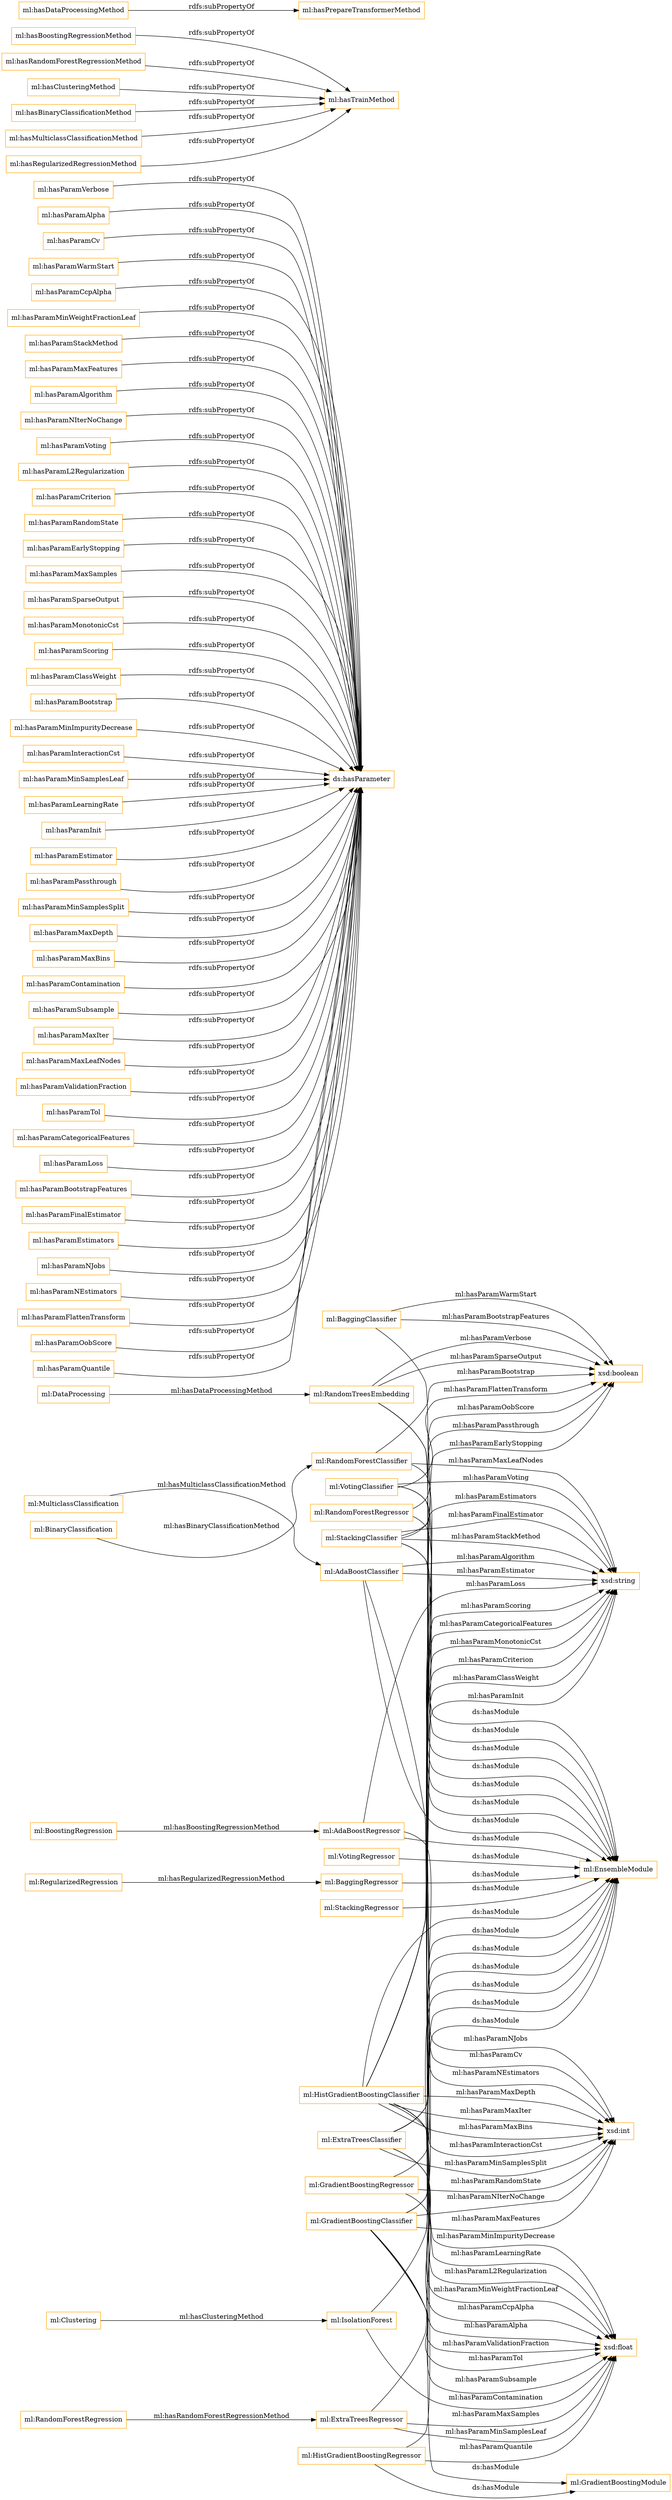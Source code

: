 digraph ar2dtool_diagram { 
rankdir=LR;
size="1501"
node [shape = rectangle, color="orange"]; "ml:EnsembleModule" "ml:GradientBoostingModule" "ml:ExtraTreesClassifier" "ml:VotingRegressor" "ml:VotingClassifier" "ml:Clustering" "ml:BinaryClassification" "ml:IsolationForest" "ml:StackingRegressor" "ml:DataProcessing" "ml:HistGradientBoostingRegressor" "ml:MulticlassClassification" "ml:StackingClassifier" "ml:RandomForestRegression" "ml:GradientBoostingClassifier" "ml:BaggingClassifier" "ml:AdaBoostClassifier" "ml:AdaBoostRegressor" "ml:BoostingRegression" "ml:RandomForestClassifier" "ml:GradientBoostingRegressor" "ml:BaggingRegressor" "ml:RandomForestRegressor" "ml:RandomTreesEmbedding" "ml:ExtraTreesRegressor" "ml:RegularizedRegression" "ml:HistGradientBoostingClassifier" ; /*classes style*/
	"ml:hasParamVerbose" -> "ds:hasParameter" [ label = "rdfs:subPropertyOf" ];
	"ml:GradientBoostingClassifier" -> "ml:EnsembleModule" [ label = "ds:hasModule" ];
	"ml:hasParamAlpha" -> "ds:hasParameter" [ label = "rdfs:subPropertyOf" ];
	"ml:hasParamCv" -> "ds:hasParameter" [ label = "rdfs:subPropertyOf" ];
	"ml:hasParamWarmStart" -> "ds:hasParameter" [ label = "rdfs:subPropertyOf" ];
	"ml:hasBoostingRegressionMethod" -> "ml:hasTrainMethod" [ label = "rdfs:subPropertyOf" ];
	"ml:hasParamCcpAlpha" -> "ds:hasParameter" [ label = "rdfs:subPropertyOf" ];
	"ml:hasParamMinWeightFractionLeaf" -> "ds:hasParameter" [ label = "rdfs:subPropertyOf" ];
	"ml:hasParamStackMethod" -> "ds:hasParameter" [ label = "rdfs:subPropertyOf" ];
	"ml:hasParamMaxFeatures" -> "ds:hasParameter" [ label = "rdfs:subPropertyOf" ];
	"ml:hasParamAlgorithm" -> "ds:hasParameter" [ label = "rdfs:subPropertyOf" ];
	"ml:hasParamNIterNoChange" -> "ds:hasParameter" [ label = "rdfs:subPropertyOf" ];
	"ml:RandomForestClassifier" -> "ml:EnsembleModule" [ label = "ds:hasModule" ];
	"ml:ExtraTreesRegressor" -> "ml:EnsembleModule" [ label = "ds:hasModule" ];
	"ml:hasRandomForestRegressionMethod" -> "ml:hasTrainMethod" [ label = "rdfs:subPropertyOf" ];
	"ml:hasDataProcessingMethod" -> "ml:hasPrepareTransformerMethod" [ label = "rdfs:subPropertyOf" ];
	"ml:hasParamVoting" -> "ds:hasParameter" [ label = "rdfs:subPropertyOf" ];
	"ml:hasParamL2Regularization" -> "ds:hasParameter" [ label = "rdfs:subPropertyOf" ];
	"ml:BaggingClassifier" -> "ml:EnsembleModule" [ label = "ds:hasModule" ];
	"ml:BaggingRegressor" -> "ml:EnsembleModule" [ label = "ds:hasModule" ];
	"ml:AdaBoostRegressor" -> "ml:EnsembleModule" [ label = "ds:hasModule" ];
	"ml:hasParamCriterion" -> "ds:hasParameter" [ label = "rdfs:subPropertyOf" ];
	"ml:hasParamRandomState" -> "ds:hasParameter" [ label = "rdfs:subPropertyOf" ];
	"ml:hasParamEarlyStopping" -> "ds:hasParameter" [ label = "rdfs:subPropertyOf" ];
	"ml:AdaBoostClassifier" -> "ml:EnsembleModule" [ label = "ds:hasModule" ];
	"ml:hasParamMaxSamples" -> "ds:hasParameter" [ label = "rdfs:subPropertyOf" ];
	"ml:VotingRegressor" -> "ml:EnsembleModule" [ label = "ds:hasModule" ];
	"ml:RandomTreesEmbedding" -> "ml:EnsembleModule" [ label = "ds:hasModule" ];
	"ml:hasParamSparseOutput" -> "ds:hasParameter" [ label = "rdfs:subPropertyOf" ];
	"ml:hasParamMonotonicCst" -> "ds:hasParameter" [ label = "rdfs:subPropertyOf" ];
	"ml:hasParamScoring" -> "ds:hasParameter" [ label = "rdfs:subPropertyOf" ];
	"ml:hasParamClassWeight" -> "ds:hasParameter" [ label = "rdfs:subPropertyOf" ];
	"ml:hasClusteringMethod" -> "ml:hasTrainMethod" [ label = "rdfs:subPropertyOf" ];
	"ml:hasParamBootstrap" -> "ds:hasParameter" [ label = "rdfs:subPropertyOf" ];
	"ml:hasParamMinImpurityDecrease" -> "ds:hasParameter" [ label = "rdfs:subPropertyOf" ];
	"ml:hasParamInteractionCst" -> "ds:hasParameter" [ label = "rdfs:subPropertyOf" ];
	"ml:hasParamMinSamplesLeaf" -> "ds:hasParameter" [ label = "rdfs:subPropertyOf" ];
	"ml:StackingRegressor" -> "ml:EnsembleModule" [ label = "ds:hasModule" ];
	"ml:hasParamLearningRate" -> "ds:hasParameter" [ label = "rdfs:subPropertyOf" ];
	"ml:hasParamInit" -> "ds:hasParameter" [ label = "rdfs:subPropertyOf" ];
	"ml:IsolationForest" -> "ml:EnsembleModule" [ label = "ds:hasModule" ];
	"ml:hasParamEstimator" -> "ds:hasParameter" [ label = "rdfs:subPropertyOf" ];
	"ml:hasParamPassthrough" -> "ds:hasParameter" [ label = "rdfs:subPropertyOf" ];
	"ml:hasParamMinSamplesSplit" -> "ds:hasParameter" [ label = "rdfs:subPropertyOf" ];
	"ml:hasParamMaxDepth" -> "ds:hasParameter" [ label = "rdfs:subPropertyOf" ];
	"ml:hasParamMaxBins" -> "ds:hasParameter" [ label = "rdfs:subPropertyOf" ];
	"ml:HistGradientBoostingClassifier" -> "ml:GradientBoostingModule" [ label = "ds:hasModule" ];
	"ml:HistGradientBoostingClassifier" -> "ml:EnsembleModule" [ label = "ds:hasModule" ];
	"ml:hasParamContamination" -> "ds:hasParameter" [ label = "rdfs:subPropertyOf" ];
	"ml:ExtraTreesClassifier" -> "ml:EnsembleModule" [ label = "ds:hasModule" ];
	"ml:hasParamSubsample" -> "ds:hasParameter" [ label = "rdfs:subPropertyOf" ];
	"ml:hasParamMaxIter" -> "ds:hasParameter" [ label = "rdfs:subPropertyOf" ];
	"ml:hasBinaryClassificationMethod" -> "ml:hasTrainMethod" [ label = "rdfs:subPropertyOf" ];
	"ml:hasParamMaxLeafNodes" -> "ds:hasParameter" [ label = "rdfs:subPropertyOf" ];
	"ml:StackingClassifier" -> "ml:EnsembleModule" [ label = "ds:hasModule" ];
	"ml:VotingClassifier" -> "ml:EnsembleModule" [ label = "ds:hasModule" ];
	"ml:hasParamValidationFraction" -> "ds:hasParameter" [ label = "rdfs:subPropertyOf" ];
	"ml:hasParamTol" -> "ds:hasParameter" [ label = "rdfs:subPropertyOf" ];
	"ml:hasMulticlassClassificationMethod" -> "ml:hasTrainMethod" [ label = "rdfs:subPropertyOf" ];
	"ml:hasParamCategoricalFeatures" -> "ds:hasParameter" [ label = "rdfs:subPropertyOf" ];
	"ml:hasParamLoss" -> "ds:hasParameter" [ label = "rdfs:subPropertyOf" ];
	"ml:GradientBoostingRegressor" -> "ml:EnsembleModule" [ label = "ds:hasModule" ];
	"ml:hasParamBootstrapFeatures" -> "ds:hasParameter" [ label = "rdfs:subPropertyOf" ];
	"ml:hasParamFinalEstimator" -> "ds:hasParameter" [ label = "rdfs:subPropertyOf" ];
	"ml:RandomForestRegressor" -> "ml:EnsembleModule" [ label = "ds:hasModule" ];
	"ml:hasRegularizedRegressionMethod" -> "ml:hasTrainMethod" [ label = "rdfs:subPropertyOf" ];
	"ml:hasParamEstimators" -> "ds:hasParameter" [ label = "rdfs:subPropertyOf" ];
	"ml:hasParamNJobs" -> "ds:hasParameter" [ label = "rdfs:subPropertyOf" ];
	"ml:hasParamNEstimators" -> "ds:hasParameter" [ label = "rdfs:subPropertyOf" ];
	"ml:hasParamFlattenTransform" -> "ds:hasParameter" [ label = "rdfs:subPropertyOf" ];
	"ml:HistGradientBoostingRegressor" -> "ml:GradientBoostingModule" [ label = "ds:hasModule" ];
	"ml:HistGradientBoostingRegressor" -> "ml:EnsembleModule" [ label = "ds:hasModule" ];
	"ml:hasParamOobScore" -> "ds:hasParameter" [ label = "rdfs:subPropertyOf" ];
	"ml:hasParamQuantile" -> "ds:hasParameter" [ label = "rdfs:subPropertyOf" ];
	"ml:ExtraTreesClassifier" -> "xsd:string" [ label = "ml:hasParamCriterion" ];
	"ml:ExtraTreesClassifier" -> "xsd:float" [ label = "ml:hasParamCcpAlpha" ];
	"ml:HistGradientBoostingClassifier" -> "xsd:float" [ label = "ml:hasParamL2Regularization" ];
	"ml:RandomForestClassifier" -> "xsd:boolean" [ label = "ml:hasParamBootstrap" ];
	"ml:GradientBoostingClassifier" -> "xsd:float" [ label = "ml:hasParamValidationFraction" ];
	"ml:IsolationForest" -> "xsd:float" [ label = "ml:hasParamContamination" ];
	"ml:RandomForestRegressor" -> "xsd:boolean" [ label = "ml:hasParamOobScore" ];
	"ml:StackingClassifier" -> "xsd:string" [ label = "ml:hasParamFinalEstimator" ];
	"ml:ExtraTreesClassifier" -> "xsd:float" [ label = "ml:hasParamMinWeightFractionLeaf" ];
	"ml:ExtraTreesClassifier" -> "xsd:int" [ label = "ml:hasParamMinSamplesSplit" ];
	"ml:HistGradientBoostingRegressor" -> "xsd:float" [ label = "ml:hasParamQuantile" ];
	"ml:GradientBoostingRegressor" -> "xsd:float" [ label = "ml:hasParamAlpha" ];
	"ml:StackingClassifier" -> "xsd:int" [ label = "ml:hasParamCv" ];
	"ml:HistGradientBoostingClassifier" -> "xsd:string" [ label = "ml:hasParamScoring" ];
	"ml:VotingClassifier" -> "xsd:boolean" [ label = "ml:hasParamFlattenTransform" ];
	"ml:HistGradientBoostingClassifier" -> "xsd:boolean" [ label = "ml:hasParamEarlyStopping" ];
	"ml:GradientBoostingClassifier" -> "xsd:int" [ label = "ml:hasParamNIterNoChange" ];
	"ml:AdaBoostClassifier" -> "xsd:float" [ label = "ml:hasParamLearningRate" ];
	"ml:GradientBoostingClassifier" -> "xsd:float" [ label = "ml:hasParamSubsample" ];
	"ml:StackingClassifier" -> "xsd:string" [ label = "ml:hasParamStackMethod" ];
	"ml:ExtraTreesRegressor" -> "xsd:float" [ label = "ml:hasParamMaxSamples" ];
	"ml:GradientBoostingClassifier" -> "xsd:int" [ label = "ml:hasParamMaxFeatures" ];
	"ml:RandomTreesEmbedding" -> "xsd:boolean" [ label = "ml:hasParamSparseOutput" ];
	"ml:GradientBoostingClassifier" -> "xsd:string" [ label = "ml:hasParamInit" ];
	"ml:HistGradientBoostingClassifier" -> "xsd:string" [ label = "ml:hasParamCategoricalFeatures" ];
	"ml:HistGradientBoostingClassifier" -> "xsd:int" [ label = "ml:hasParamInteractionCst" ];
	"ml:VotingClassifier" -> "xsd:int" [ label = "ml:hasParamNJobs" ];
	"ml:StackingClassifier" -> "xsd:string" [ label = "ml:hasParamEstimators" ];
	"ml:HistGradientBoostingClassifier" -> "xsd:int" [ label = "ml:hasParamMaxBins" ];
	"ml:DataProcessing" -> "ml:RandomTreesEmbedding" [ label = "ml:hasDataProcessingMethod" ];
	"ml:HistGradientBoostingClassifier" -> "xsd:int" [ label = "ml:hasParamMaxDepth" ];
	"ml:AdaBoostClassifier" -> "xsd:string" [ label = "ml:hasParamAlgorithm" ];
	"ml:GradientBoostingClassifier" -> "xsd:float" [ label = "ml:hasParamTol" ];
	"ml:StackingClassifier" -> "xsd:boolean" [ label = "ml:hasParamPassthrough" ];
	"ml:VotingClassifier" -> "xsd:string" [ label = "ml:hasParamVoting" ];
	"ml:RegularizedRegression" -> "ml:BaggingRegressor" [ label = "ml:hasRegularizedRegressionMethod" ];
	"ml:AdaBoostRegressor" -> "xsd:string" [ label = "ml:hasParamLoss" ];
	"ml:HistGradientBoostingClassifier" -> "xsd:string" [ label = "ml:hasParamMonotonicCst" ];
	"ml:BaggingClassifier" -> "xsd:boolean" [ label = "ml:hasParamBootstrapFeatures" ];
	"ml:Clustering" -> "ml:IsolationForest" [ label = "ml:hasClusteringMethod" ];
	"ml:HistGradientBoostingClassifier" -> "xsd:int" [ label = "ml:hasParamMaxIter" ];
	"ml:BinaryClassification" -> "ml:RandomForestClassifier" [ label = "ml:hasBinaryClassificationMethod" ];
	"ml:RandomForestRegression" -> "ml:ExtraTreesRegressor" [ label = "ml:hasRandomForestRegressionMethod" ];
	"ml:ExtraTreesClassifier" -> "xsd:string" [ label = "ml:hasParamClassWeight" ];
	"ml:RandomTreesEmbedding" -> "xsd:boolean" [ label = "ml:hasParamVerbose" ];
	"ml:GradientBoostingRegressor" -> "xsd:int" [ label = "ml:hasParamRandomState" ];
	"ml:AdaBoostRegressor" -> "xsd:int" [ label = "ml:hasParamNEstimators" ];
	"ml:ExtraTreesRegressor" -> "xsd:float" [ label = "ml:hasParamMinSamplesLeaf" ];
	"ml:BoostingRegression" -> "ml:AdaBoostRegressor" [ label = "ml:hasBoostingRegressionMethod" ];
	"ml:BaggingClassifier" -> "xsd:boolean" [ label = "ml:hasParamWarmStart" ];
	"ml:AdaBoostClassifier" -> "xsd:string" [ label = "ml:hasParamEstimator" ];
	"ml:RandomForestClassifier" -> "xsd:string" [ label = "ml:hasParamMaxLeafNodes" ];
	"ml:RandomTreesEmbedding" -> "xsd:float" [ label = "ml:hasParamMinImpurityDecrease" ];
	"ml:MulticlassClassification" -> "ml:AdaBoostClassifier" [ label = "ml:hasMulticlassClassificationMethod" ];

}
